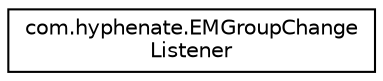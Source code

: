 digraph "类继承关系图"
{
  edge [fontname="Helvetica",fontsize="10",labelfontname="Helvetica",labelfontsize="10"];
  node [fontname="Helvetica",fontsize="10",shape=record];
  rankdir="LR";
  Node1 [label="com.hyphenate.EMGroupChange\lListener",height=0.2,width=0.4,color="black", fillcolor="white", style="filled",URL="$interfacecom_1_1hyphenate_1_1EMGroupChangeListener.html"];
}
